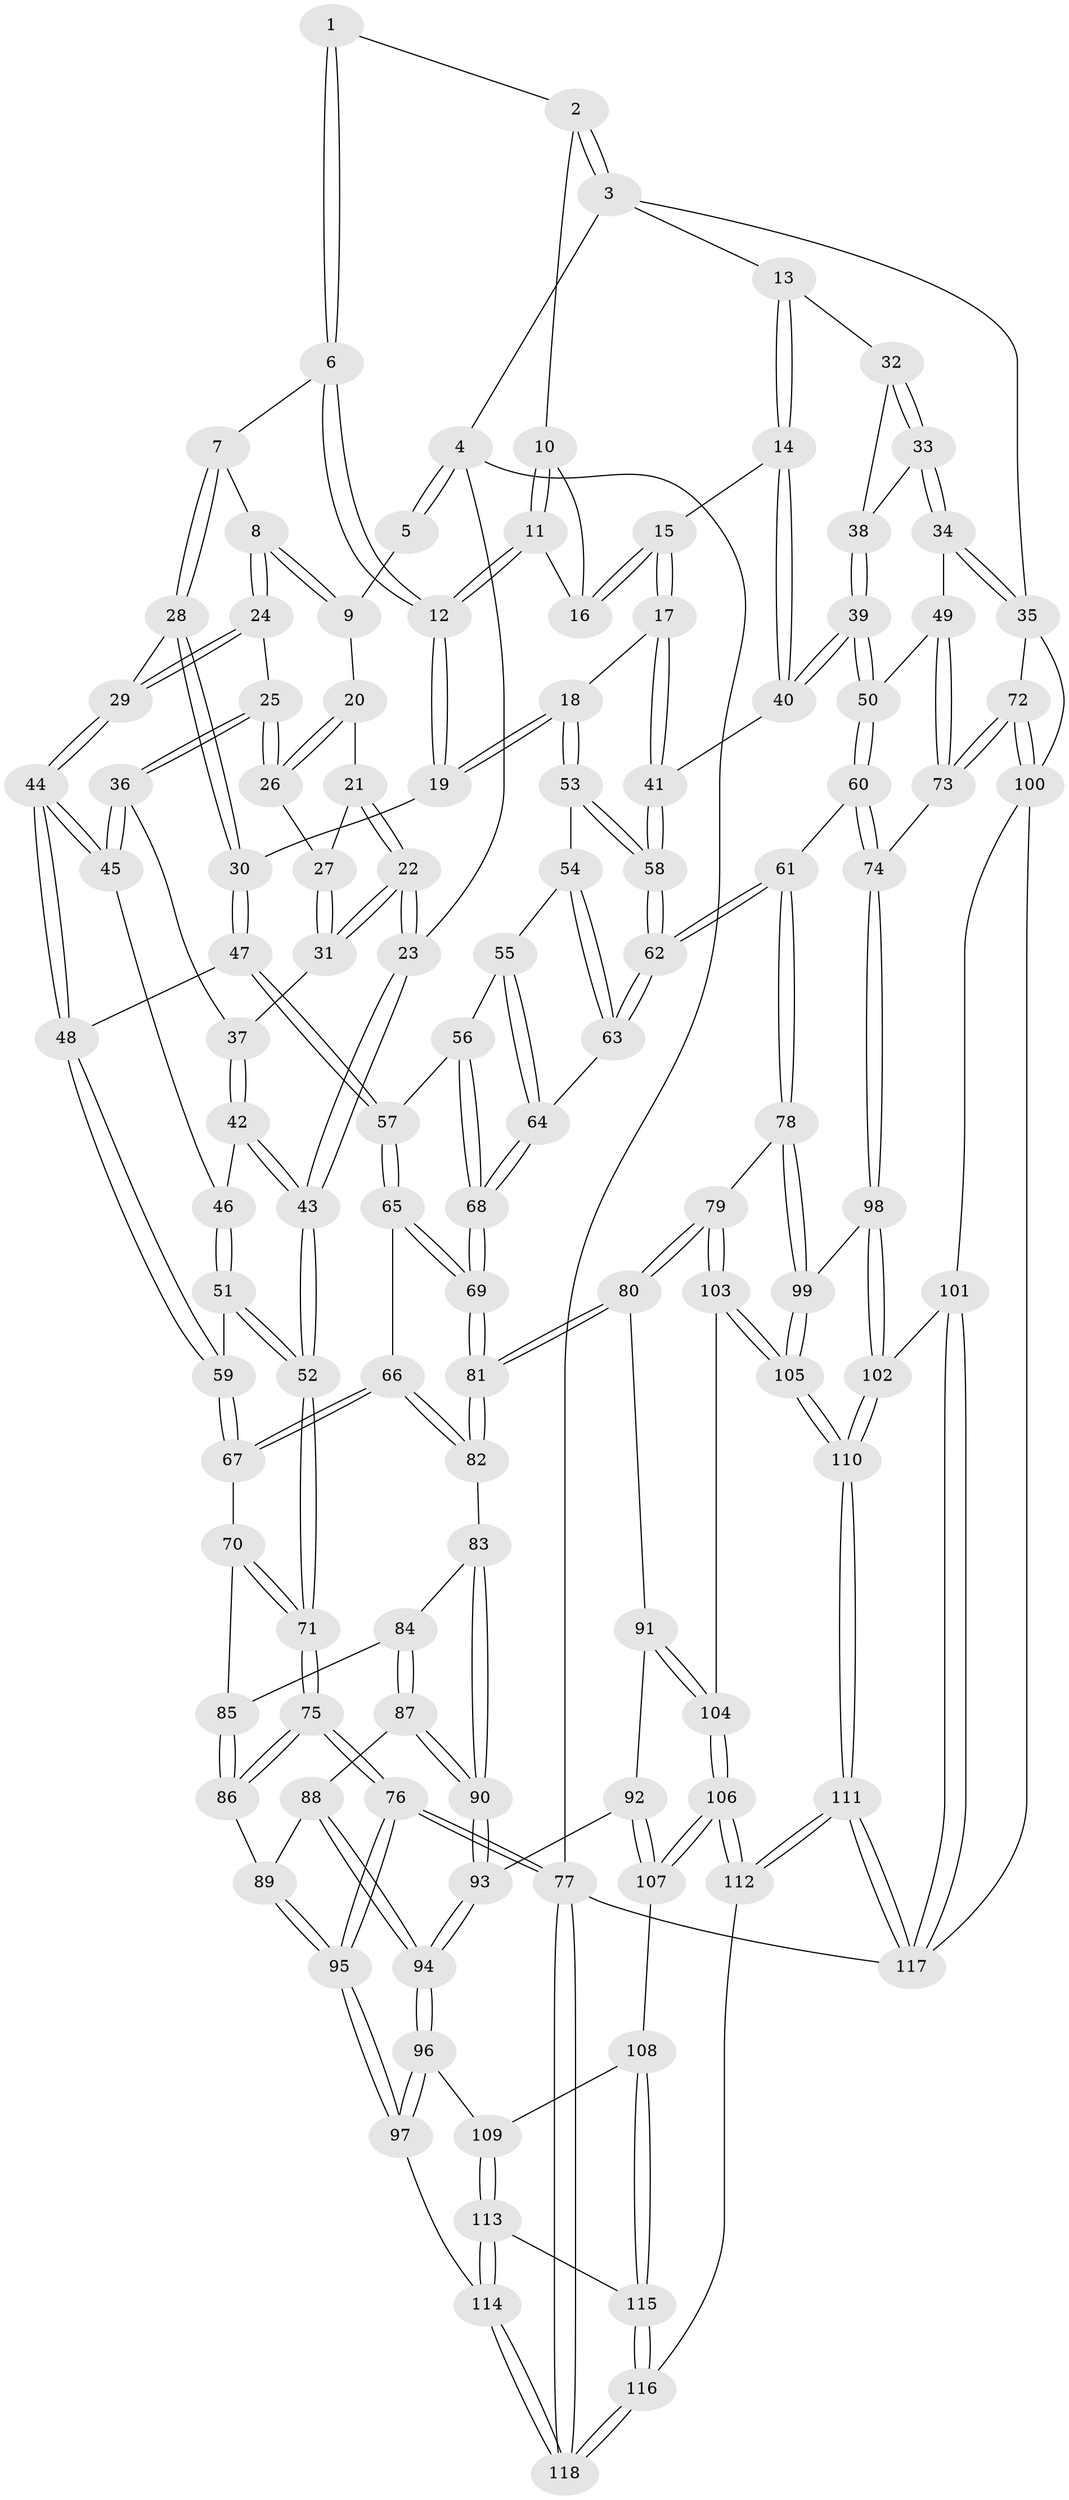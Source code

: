 // Generated by graph-tools (version 1.1) at 2025/11/02/27/25 16:11:59]
// undirected, 118 vertices, 291 edges
graph export_dot {
graph [start="1"]
  node [color=gray90,style=filled];
  1 [pos="+0.3418590010690321+0"];
  2 [pos="+0.5219430177880547+0"];
  3 [pos="+0.6619674251177715+0"];
  4 [pos="+0+0"];
  5 [pos="+0.0939706538655983+0"];
  6 [pos="+0.30046008667871493+0.04643103345653059"];
  7 [pos="+0.20433256023452817+0.06826828476869409"];
  8 [pos="+0.1922077130622862+0.06806270952352952"];
  9 [pos="+0.14322975092256465+0.044244986460798885"];
  10 [pos="+0.45363076763621896+0.004063613643656304"];
  11 [pos="+0.3895154504816876+0.07178066251659432"];
  12 [pos="+0.3304491338373738+0.10338615225220334"];
  13 [pos="+0.6732664460859243+0"];
  14 [pos="+0.5805652124435486+0.09306354916796716"];
  15 [pos="+0.49295957254372164+0.1360692599669417"];
  16 [pos="+0.4551288617269551+0.06349900462585156"];
  17 [pos="+0.47603674369743376+0.15406245202060773"];
  18 [pos="+0.3580212737338668+0.1900978633613806"];
  19 [pos="+0.3492398953476016+0.18549763780634032"];
  20 [pos="+0.1289948639952685+0.05574868071230204"];
  21 [pos="+0.036237820442545844+0.06810507834347285"];
  22 [pos="+0+0.003533650788862619"];
  23 [pos="+0+0"];
  24 [pos="+0.16162676590141242+0.16751954385832515"];
  25 [pos="+0.12469286741433012+0.16793862492562958"];
  26 [pos="+0.11046888546087177+0.1406035760280037"];
  27 [pos="+0.08106929037818209+0.1312210494896957"];
  28 [pos="+0.22937840638761844+0.20121792611764855"];
  29 [pos="+0.22319215669464018+0.20229946075846117"];
  30 [pos="+0.306802780267031+0.2032592144350646"];
  31 [pos="+0.025525187763220353+0.15838033930873616"];
  32 [pos="+0.7179016369624179+0.035507955865174363"];
  33 [pos="+0.9008360520992446+0.15973054194936584"];
  34 [pos="+0.964546220865859+0.19172078430619047"];
  35 [pos="+1+0.19716585050243923"];
  36 [pos="+0.1101845047864649+0.1875049429644964"];
  37 [pos="+0.04551286529519097+0.18759431070946092"];
  38 [pos="+0.7114707622494442+0.21157194279518382"];
  39 [pos="+0.6890204402070075+0.29324370847680364"];
  40 [pos="+0.6230287641363123+0.2747633500485474"];
  41 [pos="+0.5603530471978143+0.288783849394219"];
  42 [pos="+0.030508050355079565+0.23114190785775854"];
  43 [pos="+0+0.29102740342153544"];
  44 [pos="+0.14005414021675924+0.3129485000143785"];
  45 [pos="+0.10719259640489931+0.27197446333737474"];
  46 [pos="+0.06998391820934263+0.2631389494896497"];
  47 [pos="+0.2444453392299956+0.3478145436268017"];
  48 [pos="+0.14120326471355682+0.32075939864085456"];
  49 [pos="+0.7267087754633887+0.32624848457606764"];
  50 [pos="+0.7156243148336969+0.3234565569863377"];
  51 [pos="+0+0.34046133347429325"];
  52 [pos="+0+0.35506759323944853"];
  53 [pos="+0.3802033550654591+0.2435178685716597"];
  54 [pos="+0.36834231306671067+0.32375669235098603"];
  55 [pos="+0.3094698296478219+0.36619291181073194"];
  56 [pos="+0.3011721085779141+0.37059169341627807"];
  57 [pos="+0.26224685154270233+0.3708314602880238"];
  58 [pos="+0.5198193025230141+0.3229182366988728"];
  59 [pos="+0.1134740614904402+0.36247803468582956"];
  60 [pos="+0.5971850286519326+0.5129772962837648"];
  61 [pos="+0.5630488325719979+0.5307839703170699"];
  62 [pos="+0.48998566576872926+0.4283517812983256"];
  63 [pos="+0.44681064449588387+0.4231407484468762"];
  64 [pos="+0.4310941831413236+0.4290379561113718"];
  65 [pos="+0.24068854154848598+0.4595434840817885"];
  66 [pos="+0.1860074474662274+0.47896157407710716"];
  67 [pos="+0.11352039014316183+0.3963412899215788"];
  68 [pos="+0.3652228089932729+0.46063005778419724"];
  69 [pos="+0.32287943991166385+0.5122656581789302"];
  70 [pos="+0.03796032519926823+0.4707287254580159"];
  71 [pos="+0+0.39561988888799315"];
  72 [pos="+0.9942860495985947+0.5269506947113324"];
  73 [pos="+0.9069412328781092+0.5313531817940622"];
  74 [pos="+0.8857813394564296+0.5433803117024995"];
  75 [pos="+0+0.653863428053584"];
  76 [pos="+0+0.8198257320820336"];
  77 [pos="+0+1"];
  78 [pos="+0.54604559129806+0.5909036997931271"];
  79 [pos="+0.5145538987022643+0.6113534177299199"];
  80 [pos="+0.3354284209477973+0.5918497878988072"];
  81 [pos="+0.33232922573507206+0.574322852700245"];
  82 [pos="+0.1729045818963531+0.5091986659858686"];
  83 [pos="+0.1669430781133424+0.5218162659648601"];
  84 [pos="+0.07100298080097515+0.5167544552371692"];
  85 [pos="+0.05690237063942852+0.5090279950309065"];
  86 [pos="+0.025302253346481212+0.5540986134673618"];
  87 [pos="+0.08264455558880311+0.5791945788909277"];
  88 [pos="+0.048486711807426135+0.5965410170927054"];
  89 [pos="+0.04623193966725482+0.5962088069998416"];
  90 [pos="+0.18586999114377895+0.6418526353565011"];
  91 [pos="+0.29802812473999857+0.6290995188386396"];
  92 [pos="+0.22500183706122978+0.6684927227178968"];
  93 [pos="+0.19553441534586702+0.6655310452760164"];
  94 [pos="+0.13077200762904992+0.7120011462261162"];
  95 [pos="+0+0.8071716628676993"];
  96 [pos="+0.07085066620105299+0.7690956963234343"];
  97 [pos="+0+0.8048620520713662"];
  98 [pos="+0.7259855225303553+0.7439289708046167"];
  99 [pos="+0.7098479150064424+0.7401532862186981"];
  100 [pos="+1+0.8320101565810976"];
  101 [pos="+0.7891891212276798+0.8328967258063117"];
  102 [pos="+0.7775096989318514+0.8295532158826856"];
  103 [pos="+0.45531750209301103+0.7773246436001832"];
  104 [pos="+0.43297205007553013+0.7884385968275825"];
  105 [pos="+0.5603885062690589+0.8385129082641082"];
  106 [pos="+0.3765328211516187+0.840253010320644"];
  107 [pos="+0.3110581273980727+0.8235330411734493"];
  108 [pos="+0.22535471169477714+0.87736702292688"];
  109 [pos="+0.15343222539150786+0.8390335324327972"];
  110 [pos="+0.5905804483470205+1"];
  111 [pos="+0.578206971954812+1"];
  112 [pos="+0.4368388233049517+1"];
  113 [pos="+0.13051688562869465+0.9428363973667694"];
  114 [pos="+0.10618536402425878+0.9589082412838412"];
  115 [pos="+0.2215240855409949+0.926836347306725"];
  116 [pos="+0.2996412157898724+1"];
  117 [pos="+1+1"];
  118 [pos="+0.14667677862531125+1"];
  1 -- 2;
  1 -- 6;
  1 -- 6;
  2 -- 3;
  2 -- 3;
  2 -- 10;
  3 -- 4;
  3 -- 13;
  3 -- 35;
  4 -- 5;
  4 -- 5;
  4 -- 23;
  4 -- 77;
  5 -- 9;
  6 -- 7;
  6 -- 12;
  6 -- 12;
  7 -- 8;
  7 -- 28;
  7 -- 28;
  8 -- 9;
  8 -- 9;
  8 -- 24;
  8 -- 24;
  9 -- 20;
  10 -- 11;
  10 -- 11;
  10 -- 16;
  11 -- 12;
  11 -- 12;
  11 -- 16;
  12 -- 19;
  12 -- 19;
  13 -- 14;
  13 -- 14;
  13 -- 32;
  14 -- 15;
  14 -- 40;
  14 -- 40;
  15 -- 16;
  15 -- 16;
  15 -- 17;
  15 -- 17;
  17 -- 18;
  17 -- 41;
  17 -- 41;
  18 -- 19;
  18 -- 19;
  18 -- 53;
  18 -- 53;
  19 -- 30;
  20 -- 21;
  20 -- 26;
  20 -- 26;
  21 -- 22;
  21 -- 22;
  21 -- 27;
  22 -- 23;
  22 -- 23;
  22 -- 31;
  22 -- 31;
  23 -- 43;
  23 -- 43;
  24 -- 25;
  24 -- 29;
  24 -- 29;
  25 -- 26;
  25 -- 26;
  25 -- 36;
  25 -- 36;
  26 -- 27;
  27 -- 31;
  27 -- 31;
  28 -- 29;
  28 -- 30;
  28 -- 30;
  29 -- 44;
  29 -- 44;
  30 -- 47;
  30 -- 47;
  31 -- 37;
  32 -- 33;
  32 -- 33;
  32 -- 38;
  33 -- 34;
  33 -- 34;
  33 -- 38;
  34 -- 35;
  34 -- 35;
  34 -- 49;
  35 -- 72;
  35 -- 100;
  36 -- 37;
  36 -- 45;
  36 -- 45;
  37 -- 42;
  37 -- 42;
  38 -- 39;
  38 -- 39;
  39 -- 40;
  39 -- 40;
  39 -- 50;
  39 -- 50;
  40 -- 41;
  41 -- 58;
  41 -- 58;
  42 -- 43;
  42 -- 43;
  42 -- 46;
  43 -- 52;
  43 -- 52;
  44 -- 45;
  44 -- 45;
  44 -- 48;
  44 -- 48;
  45 -- 46;
  46 -- 51;
  46 -- 51;
  47 -- 48;
  47 -- 57;
  47 -- 57;
  48 -- 59;
  48 -- 59;
  49 -- 50;
  49 -- 73;
  49 -- 73;
  50 -- 60;
  50 -- 60;
  51 -- 52;
  51 -- 52;
  51 -- 59;
  52 -- 71;
  52 -- 71;
  53 -- 54;
  53 -- 58;
  53 -- 58;
  54 -- 55;
  54 -- 63;
  54 -- 63;
  55 -- 56;
  55 -- 64;
  55 -- 64;
  56 -- 57;
  56 -- 68;
  56 -- 68;
  57 -- 65;
  57 -- 65;
  58 -- 62;
  58 -- 62;
  59 -- 67;
  59 -- 67;
  60 -- 61;
  60 -- 74;
  60 -- 74;
  61 -- 62;
  61 -- 62;
  61 -- 78;
  61 -- 78;
  62 -- 63;
  62 -- 63;
  63 -- 64;
  64 -- 68;
  64 -- 68;
  65 -- 66;
  65 -- 69;
  65 -- 69;
  66 -- 67;
  66 -- 67;
  66 -- 82;
  66 -- 82;
  67 -- 70;
  68 -- 69;
  68 -- 69;
  69 -- 81;
  69 -- 81;
  70 -- 71;
  70 -- 71;
  70 -- 85;
  71 -- 75;
  71 -- 75;
  72 -- 73;
  72 -- 73;
  72 -- 100;
  72 -- 100;
  73 -- 74;
  74 -- 98;
  74 -- 98;
  75 -- 76;
  75 -- 76;
  75 -- 86;
  75 -- 86;
  76 -- 77;
  76 -- 77;
  76 -- 95;
  76 -- 95;
  77 -- 118;
  77 -- 118;
  77 -- 117;
  78 -- 79;
  78 -- 99;
  78 -- 99;
  79 -- 80;
  79 -- 80;
  79 -- 103;
  79 -- 103;
  80 -- 81;
  80 -- 81;
  80 -- 91;
  81 -- 82;
  81 -- 82;
  82 -- 83;
  83 -- 84;
  83 -- 90;
  83 -- 90;
  84 -- 85;
  84 -- 87;
  84 -- 87;
  85 -- 86;
  85 -- 86;
  86 -- 89;
  87 -- 88;
  87 -- 90;
  87 -- 90;
  88 -- 89;
  88 -- 94;
  88 -- 94;
  89 -- 95;
  89 -- 95;
  90 -- 93;
  90 -- 93;
  91 -- 92;
  91 -- 104;
  91 -- 104;
  92 -- 93;
  92 -- 107;
  92 -- 107;
  93 -- 94;
  93 -- 94;
  94 -- 96;
  94 -- 96;
  95 -- 97;
  95 -- 97;
  96 -- 97;
  96 -- 97;
  96 -- 109;
  97 -- 114;
  98 -- 99;
  98 -- 102;
  98 -- 102;
  99 -- 105;
  99 -- 105;
  100 -- 101;
  100 -- 117;
  101 -- 102;
  101 -- 117;
  101 -- 117;
  102 -- 110;
  102 -- 110;
  103 -- 104;
  103 -- 105;
  103 -- 105;
  104 -- 106;
  104 -- 106;
  105 -- 110;
  105 -- 110;
  106 -- 107;
  106 -- 107;
  106 -- 112;
  106 -- 112;
  107 -- 108;
  108 -- 109;
  108 -- 115;
  108 -- 115;
  109 -- 113;
  109 -- 113;
  110 -- 111;
  110 -- 111;
  111 -- 112;
  111 -- 112;
  111 -- 117;
  111 -- 117;
  112 -- 116;
  113 -- 114;
  113 -- 114;
  113 -- 115;
  114 -- 118;
  114 -- 118;
  115 -- 116;
  115 -- 116;
  116 -- 118;
  116 -- 118;
}
